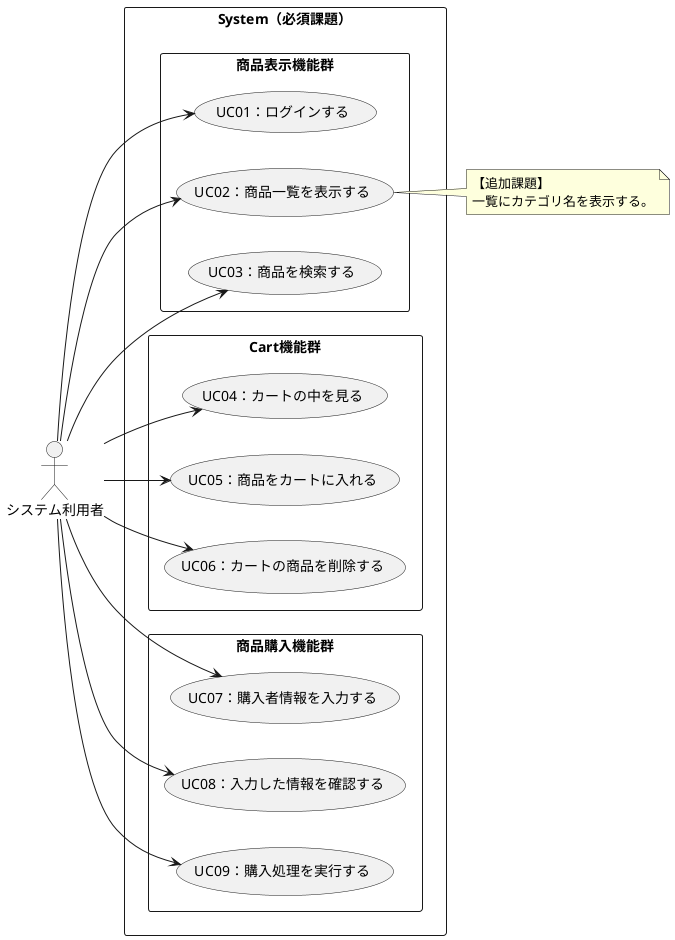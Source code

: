 @startuml
left to right direction
actor "システム利用者" as usr
rectangle System（必須課題） {
	rectangle 商品表示機能群 {
		usecase "UC01：ログインする" as uc01
		usecase "UC02：商品一覧を表示する" as uc02
		usecase "UC03：商品を検索する" as uc03
	}
	rectangle Cart機能群 as cart{
		usecase "UC04：カートの中を見る" as uc04
		usecase "UC05：商品をカートに入れる" as uc05
		usecase "UC06：カートの商品を削除する" as uc06
	}
	rectangle 商品購入機能群 {
		usecase "UC07：購入者情報を入力する" as uc07
		usecase "UC08：入力した情報を確認する" as uc08
		usecase "UC09：購入処理を実行する" as uc09
	}
}
note right of uc02 {
	【追加課題】
	一覧にカテゴリ名を表示する。
}

usr --> uc01
usr --> uc02
usr --> uc03
usr --> uc04
usr --> uc05
usr --> uc06
usr --> uc07
usr --> uc08
usr --> uc09
@enduml
